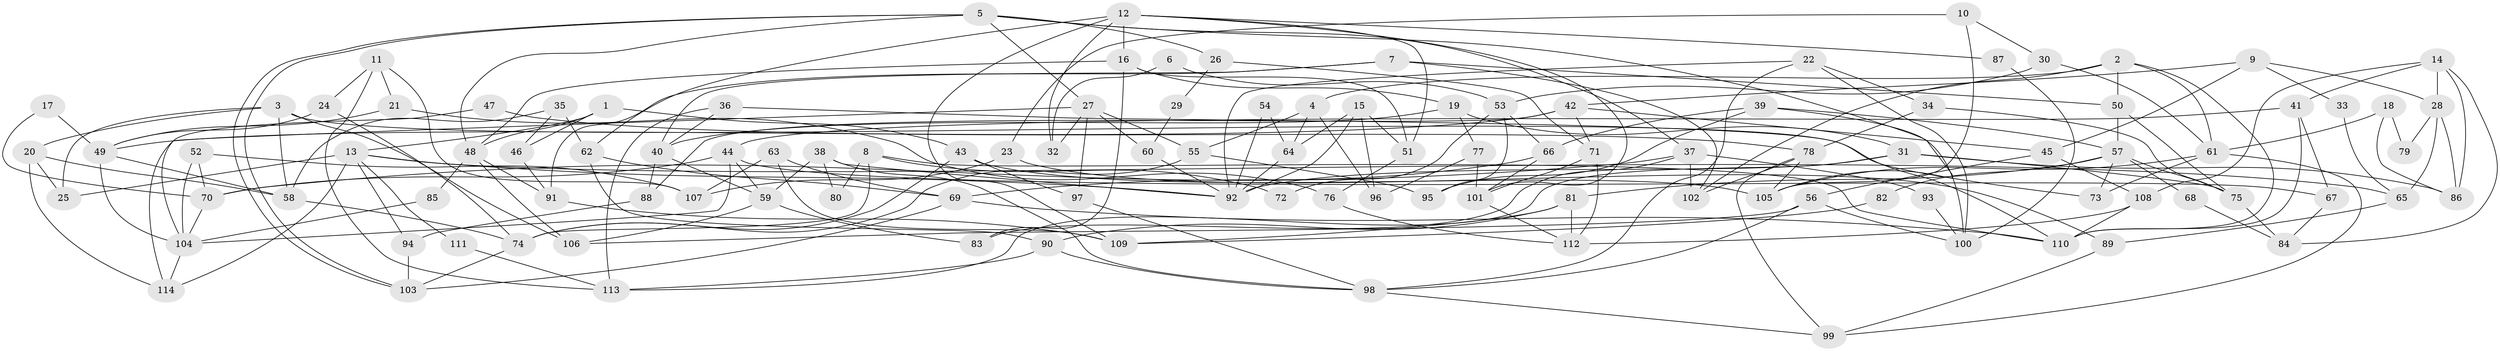 // coarse degree distribution, {4: 0.16455696202531644, 5: 0.17721518987341772, 6: 0.10126582278481013, 7: 0.05063291139240506, 2: 0.16455696202531644, 8: 0.05063291139240506, 10: 0.05063291139240506, 9: 0.02531645569620253, 12: 0.012658227848101266, 3: 0.20253164556962025}
// Generated by graph-tools (version 1.1) at 2025/19/03/04/25 18:19:00]
// undirected, 114 vertices, 228 edges
graph export_dot {
graph [start="1"]
  node [color=gray90,style=filled];
  1;
  2;
  3;
  4;
  5;
  6;
  7;
  8;
  9;
  10;
  11;
  12;
  13;
  14;
  15;
  16;
  17;
  18;
  19;
  20;
  21;
  22;
  23;
  24;
  25;
  26;
  27;
  28;
  29;
  30;
  31;
  32;
  33;
  34;
  35;
  36;
  37;
  38;
  39;
  40;
  41;
  42;
  43;
  44;
  45;
  46;
  47;
  48;
  49;
  50;
  51;
  52;
  53;
  54;
  55;
  56;
  57;
  58;
  59;
  60;
  61;
  62;
  63;
  64;
  65;
  66;
  67;
  68;
  69;
  70;
  71;
  72;
  73;
  74;
  75;
  76;
  77;
  78;
  79;
  80;
  81;
  82;
  83;
  84;
  85;
  86;
  87;
  88;
  89;
  90;
  91;
  92;
  93;
  94;
  95;
  96;
  97;
  98;
  99;
  100;
  101;
  102;
  103;
  104;
  105;
  106;
  107;
  108;
  109;
  110;
  111;
  112;
  113;
  114;
  1 -- 48;
  1 -- 13;
  1 -- 43;
  1 -- 46;
  2 -- 50;
  2 -- 110;
  2 -- 4;
  2 -- 61;
  2 -- 102;
  3 -- 58;
  3 -- 25;
  3 -- 20;
  3 -- 73;
  3 -- 106;
  4 -- 64;
  4 -- 55;
  4 -- 96;
  5 -- 103;
  5 -- 103;
  5 -- 105;
  5 -- 26;
  5 -- 27;
  5 -- 37;
  5 -- 48;
  6 -- 32;
  6 -- 53;
  7 -- 91;
  7 -- 102;
  7 -- 40;
  7 -- 50;
  8 -- 74;
  8 -- 110;
  8 -- 72;
  8 -- 80;
  9 -- 45;
  9 -- 42;
  9 -- 28;
  9 -- 33;
  10 -- 105;
  10 -- 23;
  10 -- 30;
  11 -- 113;
  11 -- 107;
  11 -- 21;
  11 -- 24;
  12 -- 109;
  12 -- 62;
  12 -- 16;
  12 -- 32;
  12 -- 51;
  12 -- 87;
  12 -- 101;
  13 -- 114;
  13 -- 92;
  13 -- 25;
  13 -- 65;
  13 -- 94;
  13 -- 111;
  14 -- 41;
  14 -- 28;
  14 -- 84;
  14 -- 86;
  14 -- 108;
  15 -- 96;
  15 -- 51;
  15 -- 64;
  15 -- 92;
  16 -- 48;
  16 -- 19;
  16 -- 51;
  16 -- 83;
  17 -- 49;
  17 -- 70;
  18 -- 86;
  18 -- 61;
  18 -- 79;
  19 -- 40;
  19 -- 31;
  19 -- 77;
  20 -- 58;
  20 -- 25;
  20 -- 114;
  21 -- 76;
  21 -- 49;
  22 -- 34;
  22 -- 92;
  22 -- 98;
  22 -- 100;
  23 -- 89;
  23 -- 107;
  24 -- 74;
  24 -- 49;
  26 -- 71;
  26 -- 29;
  27 -- 55;
  27 -- 32;
  27 -- 60;
  27 -- 97;
  27 -- 114;
  28 -- 86;
  28 -- 65;
  28 -- 79;
  29 -- 60;
  30 -- 61;
  30 -- 53;
  31 -- 92;
  31 -- 75;
  31 -- 86;
  31 -- 113;
  33 -- 65;
  34 -- 78;
  34 -- 75;
  35 -- 58;
  35 -- 62;
  35 -- 46;
  36 -- 110;
  36 -- 40;
  36 -- 113;
  37 -- 70;
  37 -- 83;
  37 -- 93;
  37 -- 102;
  38 -- 59;
  38 -- 98;
  38 -- 80;
  38 -- 92;
  39 -- 100;
  39 -- 95;
  39 -- 57;
  39 -- 66;
  40 -- 59;
  40 -- 88;
  41 -- 110;
  41 -- 44;
  41 -- 67;
  42 -- 45;
  42 -- 49;
  42 -- 71;
  42 -- 88;
  43 -- 105;
  43 -- 74;
  43 -- 97;
  44 -- 67;
  44 -- 104;
  44 -- 59;
  44 -- 70;
  45 -- 56;
  45 -- 108;
  46 -- 91;
  47 -- 104;
  47 -- 78;
  48 -- 106;
  48 -- 85;
  48 -- 91;
  49 -- 58;
  49 -- 104;
  50 -- 75;
  50 -- 57;
  51 -- 76;
  52 -- 70;
  52 -- 104;
  52 -- 107;
  53 -- 66;
  53 -- 72;
  53 -- 95;
  54 -- 64;
  54 -- 92;
  55 -- 74;
  55 -- 95;
  56 -- 98;
  56 -- 106;
  56 -- 100;
  57 -- 68;
  57 -- 73;
  57 -- 75;
  57 -- 81;
  57 -- 82;
  58 -- 74;
  59 -- 83;
  59 -- 106;
  60 -- 92;
  61 -- 73;
  61 -- 99;
  61 -- 105;
  62 -- 90;
  62 -- 69;
  63 -- 109;
  63 -- 69;
  63 -- 107;
  64 -- 92;
  65 -- 89;
  66 -- 101;
  66 -- 69;
  67 -- 84;
  68 -- 84;
  69 -- 103;
  69 -- 110;
  70 -- 104;
  71 -- 101;
  71 -- 112;
  74 -- 103;
  75 -- 84;
  76 -- 112;
  77 -- 101;
  77 -- 96;
  78 -- 102;
  78 -- 99;
  78 -- 105;
  81 -- 90;
  81 -- 109;
  81 -- 112;
  82 -- 109;
  85 -- 104;
  87 -- 100;
  88 -- 94;
  89 -- 99;
  90 -- 113;
  90 -- 98;
  91 -- 109;
  93 -- 100;
  94 -- 103;
  97 -- 98;
  98 -- 99;
  101 -- 112;
  104 -- 114;
  108 -- 112;
  108 -- 110;
  111 -- 113;
}

